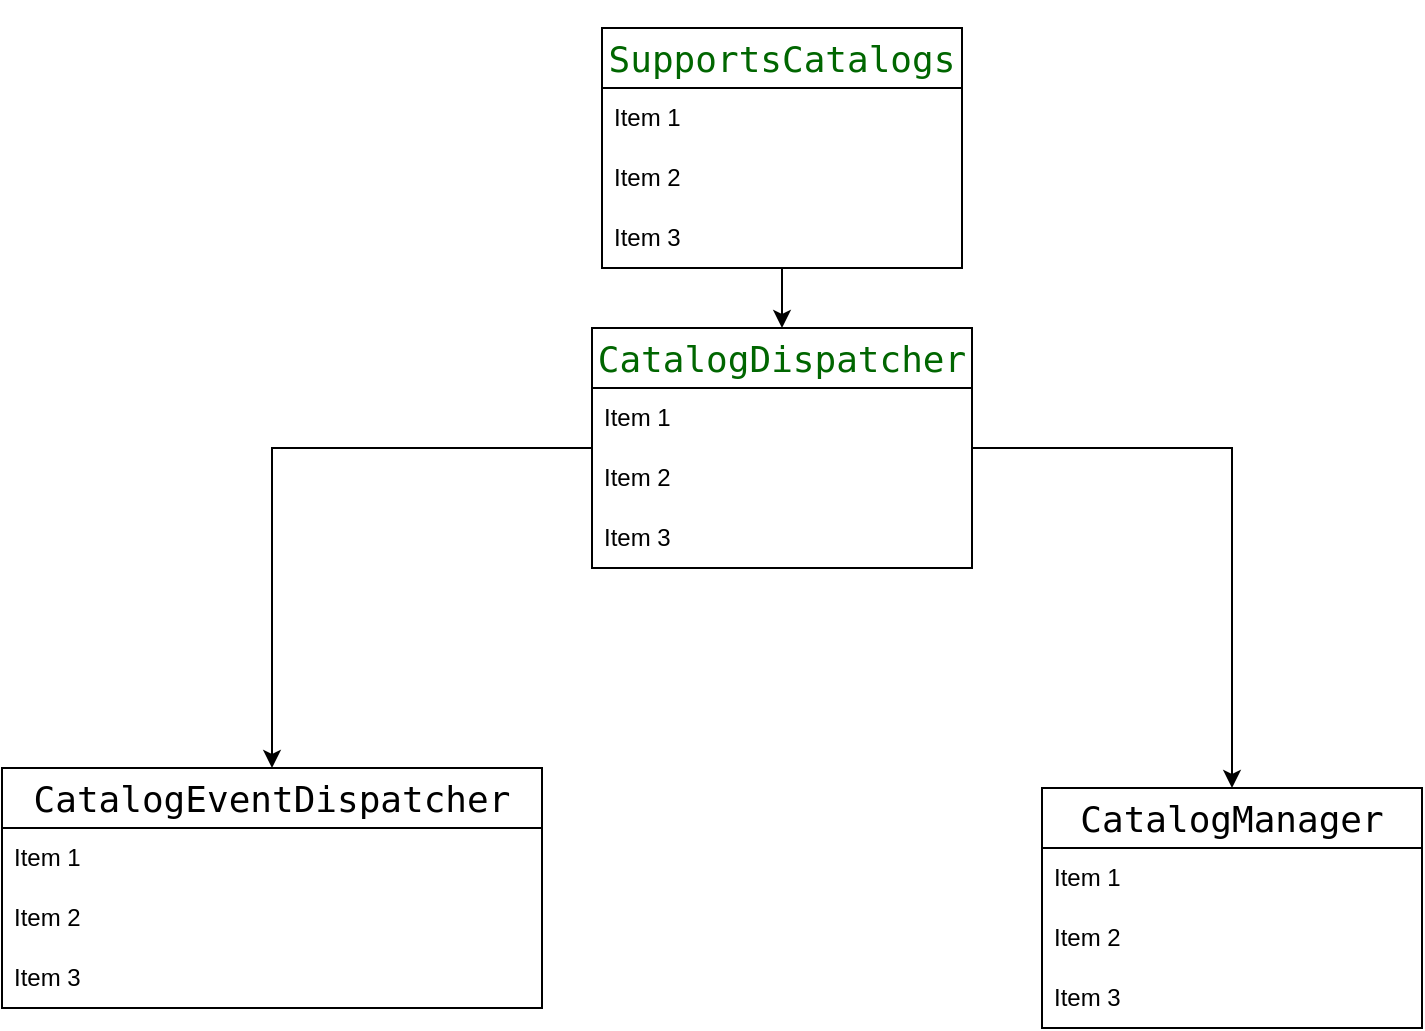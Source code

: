 <mxfile version="25.0.1">
  <diagram name="Page-1" id="adXQ0HmfEWgeo3Wojmgo">
    <mxGraphModel dx="1434" dy="1955" grid="1" gridSize="10" guides="1" tooltips="1" connect="1" arrows="1" fold="1" page="1" pageScale="1" pageWidth="850" pageHeight="1100" math="0" shadow="0">
      <root>
        <mxCell id="0" />
        <mxCell id="1" parent="0" />
        <mxCell id="2ao9G8vkFS1byTXp0mnf-9" value="" style="edgeStyle=orthogonalEdgeStyle;rounded=0;orthogonalLoop=1;jettySize=auto;html=1;" edge="1" parent="1" source="2ao9G8vkFS1byTXp0mnf-1" target="2ao9G8vkFS1byTXp0mnf-5">
          <mxGeometry relative="1" as="geometry" />
        </mxCell>
        <mxCell id="2ao9G8vkFS1byTXp0mnf-1" value="&lt;div style=&quot;&quot;&gt;&lt;pre style=&quot;font-family: &amp;quot;JetBrains Mono&amp;quot;, monospace; font-size: 13.5pt;&quot;&gt;&lt;font&gt;SupportsCatalogs&lt;/font&gt;&lt;/pre&gt;&lt;/div&gt;" style="swimlane;fontStyle=0;childLayout=stackLayout;horizontal=1;startSize=30;horizontalStack=0;resizeParent=1;resizeParentMax=0;resizeLast=0;collapsible=1;marginBottom=0;whiteSpace=wrap;html=1;align=center;labelBackgroundColor=none;fontColor=#006600;" vertex="1" parent="1">
          <mxGeometry x="310" y="-60" width="180" height="120" as="geometry" />
        </mxCell>
        <mxCell id="2ao9G8vkFS1byTXp0mnf-2" value="Item 1" style="text;strokeColor=none;fillColor=none;align=left;verticalAlign=middle;spacingLeft=4;spacingRight=4;overflow=hidden;points=[[0,0.5],[1,0.5]];portConstraint=eastwest;rotatable=0;whiteSpace=wrap;html=1;" vertex="1" parent="2ao9G8vkFS1byTXp0mnf-1">
          <mxGeometry y="30" width="180" height="30" as="geometry" />
        </mxCell>
        <mxCell id="2ao9G8vkFS1byTXp0mnf-3" value="Item 2" style="text;strokeColor=none;fillColor=none;align=left;verticalAlign=middle;spacingLeft=4;spacingRight=4;overflow=hidden;points=[[0,0.5],[1,0.5]];portConstraint=eastwest;rotatable=0;whiteSpace=wrap;html=1;" vertex="1" parent="2ao9G8vkFS1byTXp0mnf-1">
          <mxGeometry y="60" width="180" height="30" as="geometry" />
        </mxCell>
        <mxCell id="2ao9G8vkFS1byTXp0mnf-4" value="Item 3" style="text;strokeColor=none;fillColor=none;align=left;verticalAlign=middle;spacingLeft=4;spacingRight=4;overflow=hidden;points=[[0,0.5],[1,0.5]];portConstraint=eastwest;rotatable=0;whiteSpace=wrap;html=1;" vertex="1" parent="2ao9G8vkFS1byTXp0mnf-1">
          <mxGeometry y="90" width="180" height="30" as="geometry" />
        </mxCell>
        <mxCell id="2ao9G8vkFS1byTXp0mnf-15" value="" style="edgeStyle=orthogonalEdgeStyle;rounded=0;orthogonalLoop=1;jettySize=auto;html=1;" edge="1" parent="1" source="2ao9G8vkFS1byTXp0mnf-5" target="2ao9G8vkFS1byTXp0mnf-11">
          <mxGeometry relative="1" as="geometry" />
        </mxCell>
        <mxCell id="2ao9G8vkFS1byTXp0mnf-21" value="" style="edgeStyle=orthogonalEdgeStyle;rounded=0;orthogonalLoop=1;jettySize=auto;html=1;" edge="1" parent="1" source="2ao9G8vkFS1byTXp0mnf-5" target="2ao9G8vkFS1byTXp0mnf-17">
          <mxGeometry relative="1" as="geometry" />
        </mxCell>
        <mxCell id="2ao9G8vkFS1byTXp0mnf-5" value="&lt;div style=&quot;text-align: start;&quot;&gt;&lt;pre style=&quot;font-family: &amp;quot;JetBrains Mono&amp;quot;, monospace; font-size: 13.5pt;&quot;&gt;&lt;span style=&quot;&quot;&gt;CatalogDispatcher&lt;/span&gt;&lt;/pre&gt;&lt;/div&gt;" style="swimlane;fontStyle=0;childLayout=stackLayout;horizontal=1;startSize=30;horizontalStack=0;resizeParent=1;resizeParentMax=0;resizeLast=0;collapsible=1;marginBottom=0;whiteSpace=wrap;html=1;fontColor=#006600;labelBackgroundColor=none;" vertex="1" parent="1">
          <mxGeometry x="305" y="90" width="190" height="120" as="geometry" />
        </mxCell>
        <mxCell id="2ao9G8vkFS1byTXp0mnf-6" value="Item 1" style="text;strokeColor=none;fillColor=none;align=left;verticalAlign=middle;spacingLeft=4;spacingRight=4;overflow=hidden;points=[[0,0.5],[1,0.5]];portConstraint=eastwest;rotatable=0;whiteSpace=wrap;html=1;" vertex="1" parent="2ao9G8vkFS1byTXp0mnf-5">
          <mxGeometry y="30" width="190" height="30" as="geometry" />
        </mxCell>
        <mxCell id="2ao9G8vkFS1byTXp0mnf-7" value="Item 2" style="text;strokeColor=none;fillColor=none;align=left;verticalAlign=middle;spacingLeft=4;spacingRight=4;overflow=hidden;points=[[0,0.5],[1,0.5]];portConstraint=eastwest;rotatable=0;whiteSpace=wrap;html=1;" vertex="1" parent="2ao9G8vkFS1byTXp0mnf-5">
          <mxGeometry y="60" width="190" height="30" as="geometry" />
        </mxCell>
        <mxCell id="2ao9G8vkFS1byTXp0mnf-8" value="Item 3" style="text;strokeColor=none;fillColor=none;align=left;verticalAlign=middle;spacingLeft=4;spacingRight=4;overflow=hidden;points=[[0,0.5],[1,0.5]];portConstraint=eastwest;rotatable=0;whiteSpace=wrap;html=1;" vertex="1" parent="2ao9G8vkFS1byTXp0mnf-5">
          <mxGeometry y="90" width="190" height="30" as="geometry" />
        </mxCell>
        <mxCell id="2ao9G8vkFS1byTXp0mnf-11" value="&lt;div style=&quot;text-align: start;&quot;&gt;&lt;pre style=&quot;font-family: &amp;quot;JetBrains Mono&amp;quot;, monospace; font-size: 13.5pt;&quot;&gt;&lt;span style=&quot;caret-color: rgb(0, 0, 0); color: rgb(0, 0, 0); white-space: pre-wrap; font-size: 13.5pt;&quot;&gt;CatalogEventDispatcher&lt;/span&gt;&lt;/pre&gt;&lt;/div&gt;" style="swimlane;fontStyle=0;childLayout=stackLayout;horizontal=1;startSize=30;horizontalStack=0;resizeParent=1;resizeParentMax=0;resizeLast=0;collapsible=1;marginBottom=0;whiteSpace=wrap;html=1;fontColor=#006600;labelBackgroundColor=none;" vertex="1" parent="1">
          <mxGeometry x="10" y="310" width="270" height="120" as="geometry" />
        </mxCell>
        <mxCell id="2ao9G8vkFS1byTXp0mnf-12" value="Item 1" style="text;strokeColor=none;fillColor=none;align=left;verticalAlign=middle;spacingLeft=4;spacingRight=4;overflow=hidden;points=[[0,0.5],[1,0.5]];portConstraint=eastwest;rotatable=0;whiteSpace=wrap;html=1;" vertex="1" parent="2ao9G8vkFS1byTXp0mnf-11">
          <mxGeometry y="30" width="270" height="30" as="geometry" />
        </mxCell>
        <mxCell id="2ao9G8vkFS1byTXp0mnf-13" value="Item 2" style="text;strokeColor=none;fillColor=none;align=left;verticalAlign=middle;spacingLeft=4;spacingRight=4;overflow=hidden;points=[[0,0.5],[1,0.5]];portConstraint=eastwest;rotatable=0;whiteSpace=wrap;html=1;" vertex="1" parent="2ao9G8vkFS1byTXp0mnf-11">
          <mxGeometry y="60" width="270" height="30" as="geometry" />
        </mxCell>
        <mxCell id="2ao9G8vkFS1byTXp0mnf-14" value="Item 3" style="text;strokeColor=none;fillColor=none;align=left;verticalAlign=middle;spacingLeft=4;spacingRight=4;overflow=hidden;points=[[0,0.5],[1,0.5]];portConstraint=eastwest;rotatable=0;whiteSpace=wrap;html=1;" vertex="1" parent="2ao9G8vkFS1byTXp0mnf-11">
          <mxGeometry y="90" width="270" height="30" as="geometry" />
        </mxCell>
        <mxCell id="2ao9G8vkFS1byTXp0mnf-17" value="&lt;div style=&quot;text-align: start;&quot;&gt;&lt;pre style=&quot;font-family: &amp;quot;JetBrains Mono&amp;quot;, monospace; font-size: 13.5pt;&quot;&gt;&lt;p style=&quot;white-space: pre-wrap; caret-color: rgb(0, 0, 0); color: rgb(0, 0, 0); margin: 0px;&quot;&gt;CatalogManager&lt;/p&gt;&lt;/pre&gt;&lt;/div&gt;" style="swimlane;fontStyle=0;childLayout=stackLayout;horizontal=1;startSize=30;horizontalStack=0;resizeParent=1;resizeParentMax=0;resizeLast=0;collapsible=1;marginBottom=0;whiteSpace=wrap;html=1;fontColor=#006600;labelBackgroundColor=none;" vertex="1" parent="1">
          <mxGeometry x="530" y="320" width="190" height="120" as="geometry" />
        </mxCell>
        <mxCell id="2ao9G8vkFS1byTXp0mnf-18" value="Item 1" style="text;strokeColor=none;fillColor=none;align=left;verticalAlign=middle;spacingLeft=4;spacingRight=4;overflow=hidden;points=[[0,0.5],[1,0.5]];portConstraint=eastwest;rotatable=0;whiteSpace=wrap;html=1;" vertex="1" parent="2ao9G8vkFS1byTXp0mnf-17">
          <mxGeometry y="30" width="190" height="30" as="geometry" />
        </mxCell>
        <mxCell id="2ao9G8vkFS1byTXp0mnf-19" value="Item 2" style="text;strokeColor=none;fillColor=none;align=left;verticalAlign=middle;spacingLeft=4;spacingRight=4;overflow=hidden;points=[[0,0.5],[1,0.5]];portConstraint=eastwest;rotatable=0;whiteSpace=wrap;html=1;" vertex="1" parent="2ao9G8vkFS1byTXp0mnf-17">
          <mxGeometry y="60" width="190" height="30" as="geometry" />
        </mxCell>
        <mxCell id="2ao9G8vkFS1byTXp0mnf-20" value="Item 3" style="text;strokeColor=none;fillColor=none;align=left;verticalAlign=middle;spacingLeft=4;spacingRight=4;overflow=hidden;points=[[0,0.5],[1,0.5]];portConstraint=eastwest;rotatable=0;whiteSpace=wrap;html=1;" vertex="1" parent="2ao9G8vkFS1byTXp0mnf-17">
          <mxGeometry y="90" width="190" height="30" as="geometry" />
        </mxCell>
      </root>
    </mxGraphModel>
  </diagram>
</mxfile>
